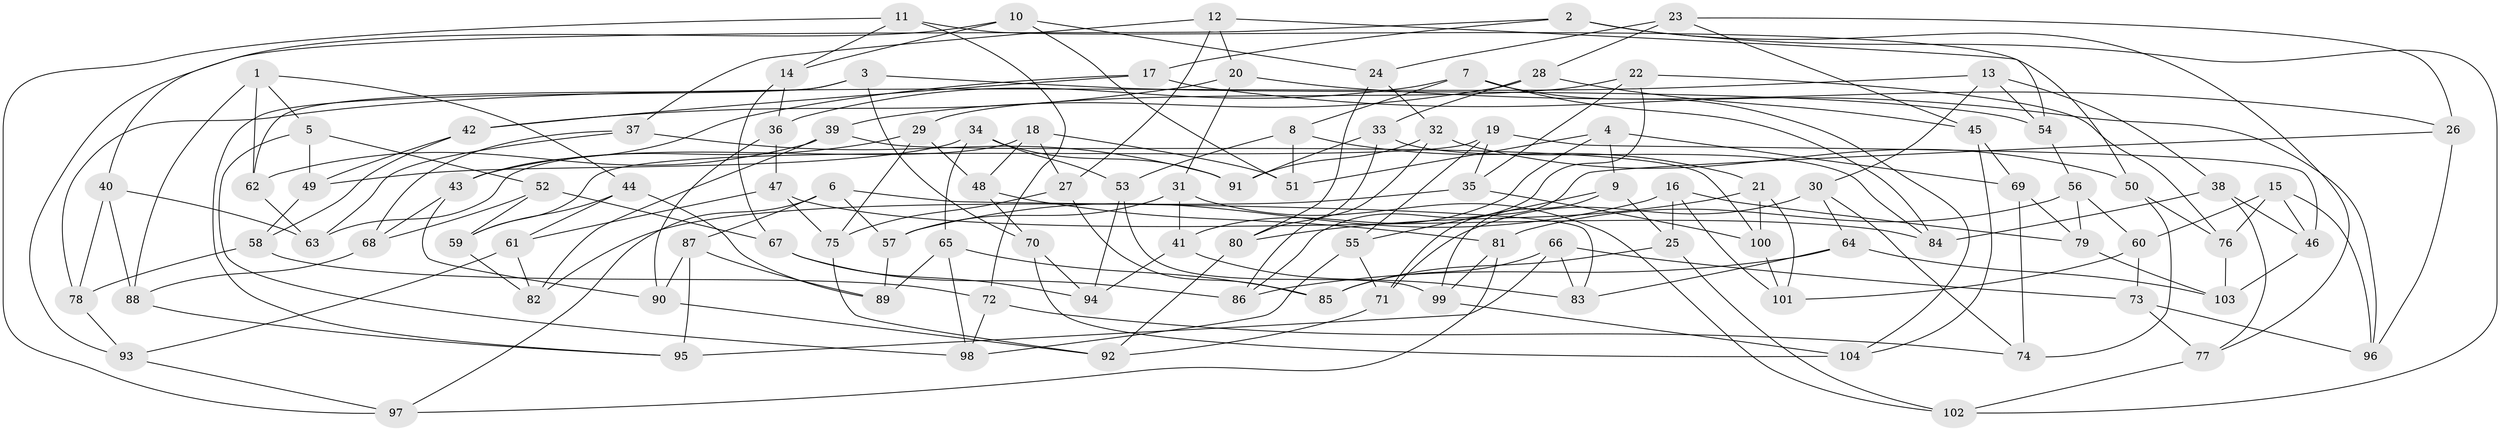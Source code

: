 // coarse degree distribution, {7: 0.04838709677419355, 5: 0.20967741935483872, 8: 0.04838709677419355, 4: 0.5483870967741935, 3: 0.08064516129032258, 9: 0.016129032258064516, 11: 0.03225806451612903, 6: 0.016129032258064516}
// Generated by graph-tools (version 1.1) at 2025/04/03/04/25 22:04:21]
// undirected, 104 vertices, 208 edges
graph export_dot {
graph [start="1"]
  node [color=gray90,style=filled];
  1;
  2;
  3;
  4;
  5;
  6;
  7;
  8;
  9;
  10;
  11;
  12;
  13;
  14;
  15;
  16;
  17;
  18;
  19;
  20;
  21;
  22;
  23;
  24;
  25;
  26;
  27;
  28;
  29;
  30;
  31;
  32;
  33;
  34;
  35;
  36;
  37;
  38;
  39;
  40;
  41;
  42;
  43;
  44;
  45;
  46;
  47;
  48;
  49;
  50;
  51;
  52;
  53;
  54;
  55;
  56;
  57;
  58;
  59;
  60;
  61;
  62;
  63;
  64;
  65;
  66;
  67;
  68;
  69;
  70;
  71;
  72;
  73;
  74;
  75;
  76;
  77;
  78;
  79;
  80;
  81;
  82;
  83;
  84;
  85;
  86;
  87;
  88;
  89;
  90;
  91;
  92;
  93;
  94;
  95;
  96;
  97;
  98;
  99;
  100;
  101;
  102;
  103;
  104;
  1 -- 5;
  1 -- 44;
  1 -- 62;
  1 -- 88;
  2 -- 102;
  2 -- 93;
  2 -- 77;
  2 -- 17;
  3 -- 54;
  3 -- 62;
  3 -- 95;
  3 -- 70;
  4 -- 51;
  4 -- 9;
  4 -- 69;
  4 -- 41;
  5 -- 52;
  5 -- 98;
  5 -- 49;
  6 -- 57;
  6 -- 87;
  6 -- 97;
  6 -- 83;
  7 -- 36;
  7 -- 104;
  7 -- 84;
  7 -- 8;
  8 -- 51;
  8 -- 21;
  8 -- 53;
  9 -- 55;
  9 -- 25;
  9 -- 99;
  10 -- 40;
  10 -- 14;
  10 -- 24;
  10 -- 51;
  11 -- 50;
  11 -- 14;
  11 -- 97;
  11 -- 72;
  12 -- 37;
  12 -- 27;
  12 -- 20;
  12 -- 54;
  13 -- 78;
  13 -- 30;
  13 -- 54;
  13 -- 38;
  14 -- 36;
  14 -- 67;
  15 -- 96;
  15 -- 46;
  15 -- 60;
  15 -- 76;
  16 -- 25;
  16 -- 79;
  16 -- 57;
  16 -- 101;
  17 -- 96;
  17 -- 42;
  17 -- 43;
  18 -- 51;
  18 -- 48;
  18 -- 27;
  18 -- 63;
  19 -- 46;
  19 -- 59;
  19 -- 55;
  19 -- 35;
  20 -- 31;
  20 -- 26;
  20 -- 42;
  21 -- 80;
  21 -- 100;
  21 -- 101;
  22 -- 86;
  22 -- 35;
  22 -- 29;
  22 -- 76;
  23 -- 24;
  23 -- 26;
  23 -- 28;
  23 -- 45;
  24 -- 32;
  24 -- 80;
  25 -- 102;
  25 -- 85;
  26 -- 96;
  26 -- 71;
  27 -- 75;
  27 -- 85;
  28 -- 39;
  28 -- 33;
  28 -- 45;
  29 -- 48;
  29 -- 75;
  29 -- 43;
  30 -- 71;
  30 -- 64;
  30 -- 74;
  31 -- 41;
  31 -- 102;
  31 -- 57;
  32 -- 86;
  32 -- 91;
  32 -- 50;
  33 -- 80;
  33 -- 84;
  33 -- 91;
  34 -- 53;
  34 -- 65;
  34 -- 91;
  34 -- 49;
  35 -- 100;
  35 -- 82;
  36 -- 47;
  36 -- 90;
  37 -- 91;
  37 -- 63;
  37 -- 68;
  38 -- 46;
  38 -- 84;
  38 -- 77;
  39 -- 62;
  39 -- 100;
  39 -- 82;
  40 -- 78;
  40 -- 88;
  40 -- 63;
  41 -- 94;
  41 -- 83;
  42 -- 49;
  42 -- 58;
  43 -- 68;
  43 -- 90;
  44 -- 61;
  44 -- 89;
  44 -- 59;
  45 -- 104;
  45 -- 69;
  46 -- 103;
  47 -- 84;
  47 -- 75;
  47 -- 61;
  48 -- 70;
  48 -- 81;
  49 -- 58;
  50 -- 74;
  50 -- 76;
  52 -- 67;
  52 -- 68;
  52 -- 59;
  53 -- 94;
  53 -- 99;
  54 -- 56;
  55 -- 71;
  55 -- 98;
  56 -- 79;
  56 -- 81;
  56 -- 60;
  57 -- 89;
  58 -- 78;
  58 -- 72;
  59 -- 82;
  60 -- 73;
  60 -- 101;
  61 -- 82;
  61 -- 93;
  62 -- 63;
  64 -- 103;
  64 -- 86;
  64 -- 83;
  65 -- 85;
  65 -- 89;
  65 -- 98;
  66 -- 73;
  66 -- 83;
  66 -- 85;
  66 -- 95;
  67 -- 94;
  67 -- 86;
  68 -- 88;
  69 -- 74;
  69 -- 79;
  70 -- 94;
  70 -- 104;
  71 -- 92;
  72 -- 74;
  72 -- 98;
  73 -- 77;
  73 -- 96;
  75 -- 92;
  76 -- 103;
  77 -- 102;
  78 -- 93;
  79 -- 103;
  80 -- 92;
  81 -- 97;
  81 -- 99;
  87 -- 95;
  87 -- 89;
  87 -- 90;
  88 -- 95;
  90 -- 92;
  93 -- 97;
  99 -- 104;
  100 -- 101;
}
